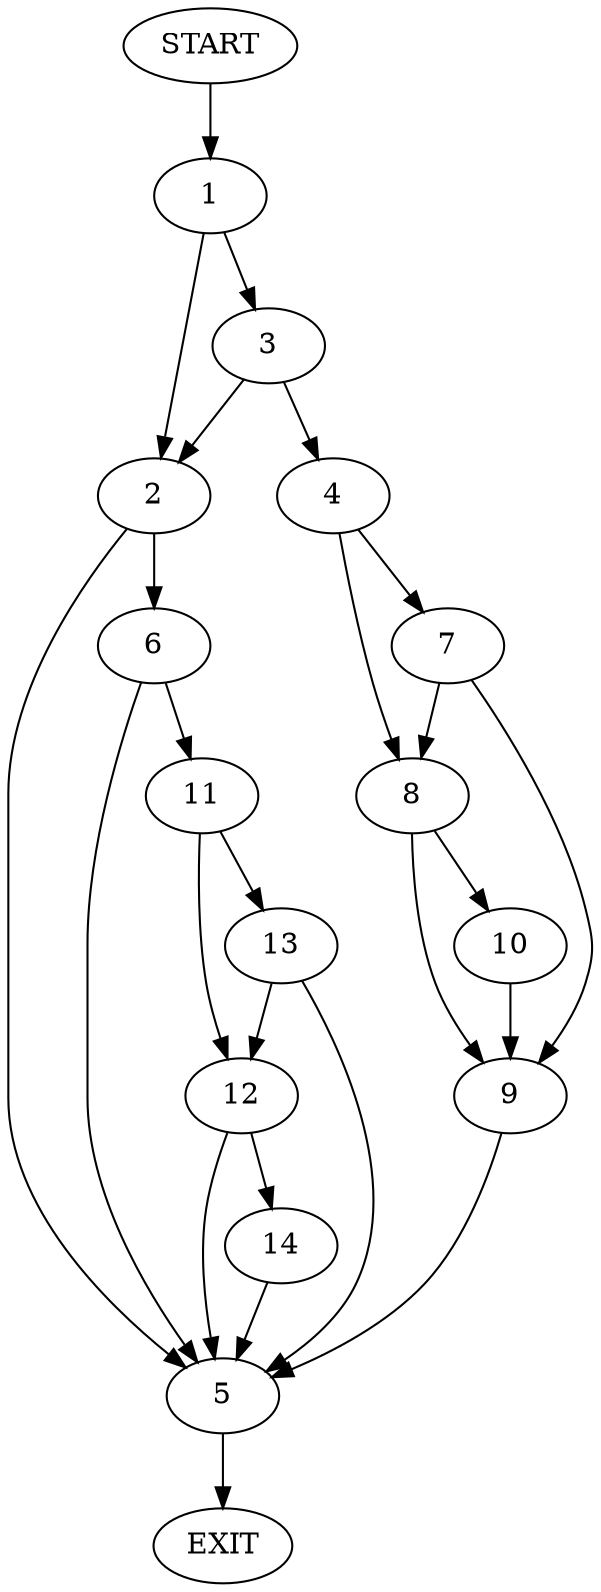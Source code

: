 digraph {
0 [label="START"]
15 [label="EXIT"]
0 -> 1
1 -> 2
1 -> 3
3 -> 2
3 -> 4
2 -> 5
2 -> 6
4 -> 7
4 -> 8
8 -> 9
8 -> 10
7 -> 9
7 -> 8
9 -> 5
10 -> 9
5 -> 15
6 -> 11
6 -> 5
11 -> 12
11 -> 13
13 -> 5
13 -> 12
12 -> 5
12 -> 14
14 -> 5
}
